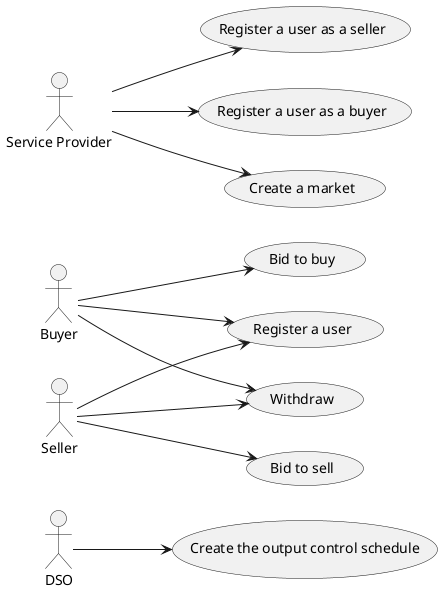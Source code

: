 @startuml usecase
skinparam Shadowing false
left to right direction

actor DSO
actor Seller 
actor Buyer
actor :Service Provider: as SP

DSO --> (Create the output control schedule)
Seller --> (Register a user)
Seller --> (Bid to sell)
Seller --> (Withdraw)
Buyer --> (Register a user)
Buyer --> (Bid to buy)
Buyer --> (Withdraw)
SP --> (Register a user as a seller)
SP --> (Register a user as a buyer)
SP --> (Create a market)
@enduml